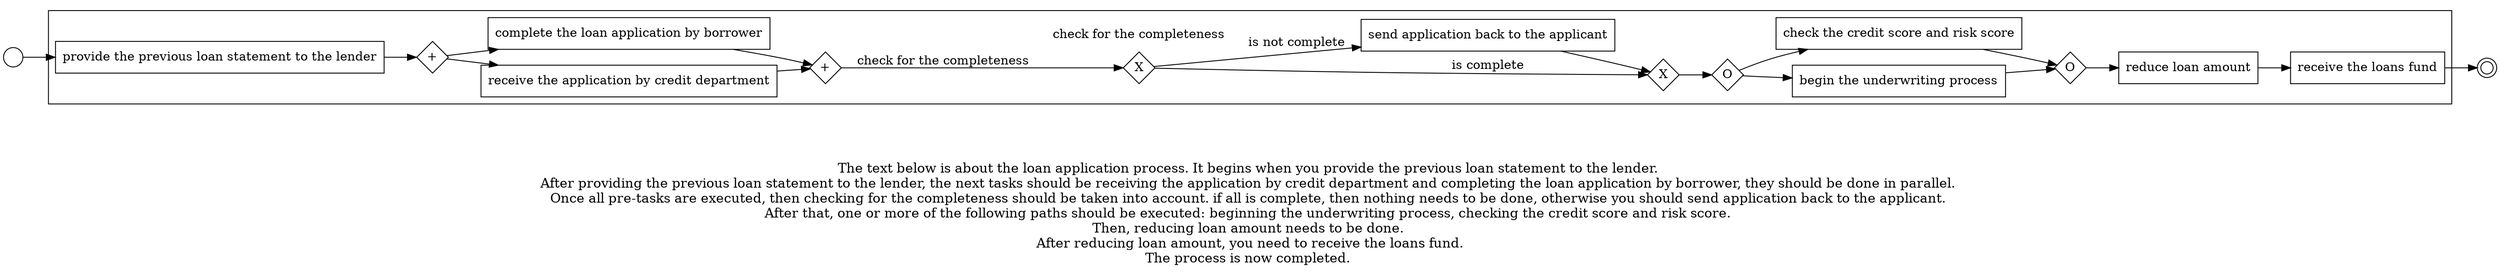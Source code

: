 digraph loan_application_process_133 {
	graph [rankdir=LR]
	START_NODE [label="" shape=circle width=0.3]
	subgraph CLUSTER_0 {
		"provide the previous loan statement to the lender" [shape=box]
		"AND_SPLIT--2. Loan application_U8WA" [label="+" fixedsize=true shape=diamond width=0.5]
		"provide the previous loan statement to the lender" -> "AND_SPLIT--2. Loan application_U8WA"
		"receive the application by credit department" [shape=box]
		"AND_SPLIT--2. Loan application_U8WA" -> "receive the application by credit department"
		"complete the loan application by borrower" [shape=box]
		"AND_SPLIT--2. Loan application_U8WA" -> "complete the loan application by borrower"
		"AND_JOIN--2. Loan application_U8WA" [label="+" fixedsize=true shape=diamond width=0.5]
		"receive the application by credit department" -> "AND_JOIN--2. Loan application_U8WA"
		"complete the loan application by borrower" -> "AND_JOIN--2. Loan application_U8WA"
		subgraph "CLUSTER_XOR_3. Application processing _W258" {
			color=white label="check for the completeness"
			"XOR_SPLIT--check for the completeness_K9NK" [label=X fixedsize=true shape=diamond width=0.5]
		}
		"AND_JOIN--2. Loan application_U8WA" -> "XOR_SPLIT--check for the completeness_K9NK" [label="check for the completeness"]
		"XOR_SPLIT--check for the completeness_K9NK" -> "XOR_JOIN--check for the completeness_K9NK" [label="is complete"]
		"send application back to the applicant" [shape=box]
		"XOR_SPLIT--check for the completeness_K9NK" -> "send application back to the applicant" [label="is not complete"]
		"XOR_JOIN--check for the completeness_K9NK" [label=X fixedsize=true shape=diamond width=0.5]
		"send application back to the applicant" -> "XOR_JOIN--check for the completeness_K9NK"
		"OR_SPLIT--4. Underwriting process_CMP6" [label=O fixedsize=true shape=diamond width=0.5]
		"XOR_JOIN--check for the completeness_K9NK" -> "OR_SPLIT--4. Underwriting process_CMP6"
		"begin the underwriting process" [shape=box]
		"OR_SPLIT--4. Underwriting process_CMP6" -> "begin the underwriting process"
		"check the credit score and risk score" [shape=box]
		"OR_SPLIT--4. Underwriting process_CMP6" -> "check the credit score and risk score"
		"OR_JOIN--4. Underwriting process_CMP6" [label=O fixedsize=true shape=diamond width=0.5]
		"begin the underwriting process" -> "OR_JOIN--4. Underwriting process_CMP6"
		"check the credit score and risk score" -> "OR_JOIN--4. Underwriting process_CMP6"
		"reduce loan amount" [shape=box]
		"OR_JOIN--4. Underwriting process_CMP6" -> "reduce loan amount"
		"receive the loans fund" [shape=box]
		"reduce loan amount" -> "receive the loans fund"
	}
	START_NODE -> "provide the previous loan statement to the lender"
	END_NODE [label="" shape=doublecircle width=0.2]
	"receive the loans fund" -> END_NODE
	fontsize=15 label="\n\n
The text below is about the loan application process. It begins when you provide the previous loan statement to the lender. 
After providing the previous loan statement to the lender, the next tasks should be receiving the application by credit department and completing the loan application by borrower, they should be done in parallel. 
Once all pre-tasks are executed, then checking for the completeness should be taken into account. if all is complete, then nothing needs to be done, otherwise you should send application back to the applicant. 
After that, one or more of the following paths should be executed: beginning the underwriting process, checking the credit score and risk score. 
Then, reducing loan amount needs to be done. 
After reducing loan amount, you need to receive the loans fund.
The process is now completed. 
"
}
